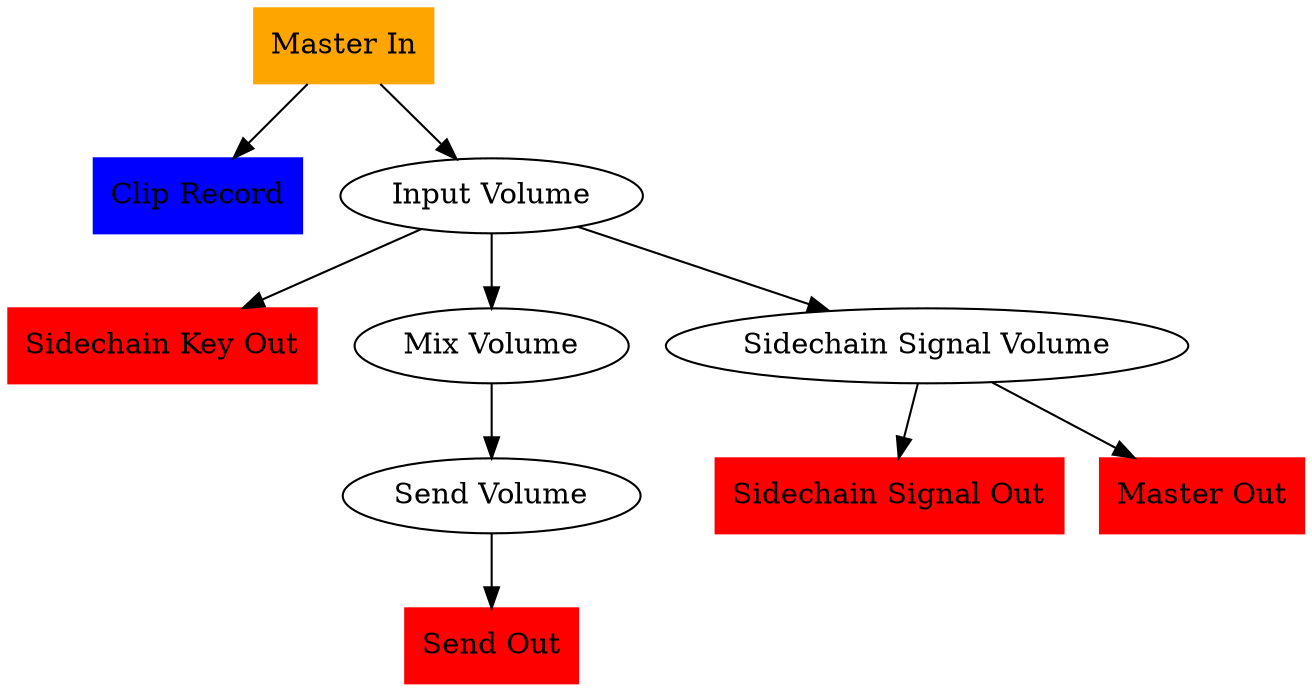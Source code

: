 /* TODO: Display Crossfader correctly */

strict digraph input {
    master_in [label="Master In", shape=box, style=filled, color=orange];

    send_out [label="Send Out", shape=box, style=filled, color=red];
    sidechain_key_out [label="Sidechain Key Out", shape=box, style=filled, color=red];
    sidechain_signal_out [label="Sidechain Signal Out", shape=box, style=filled, color=red];
    master_out [label="Master Out", shape=box, style=filled, color=red];

    clip_record [label="Clip Record", shape=box, style=filled, color=blue];

    master_in -> "Input Volume";
    "Input Volume" -> "Mix Volume";
    "Mix Volume" -> "Send Volume" -> send_out;
    "Input Volume" -> sidechain_key_out;
    "Input Volume" -> "Sidechain Signal Volume" -> sidechain_signal_out;
    "Sidechain Signal Volume" -> master_out;
    master_in -> clip_record;
}